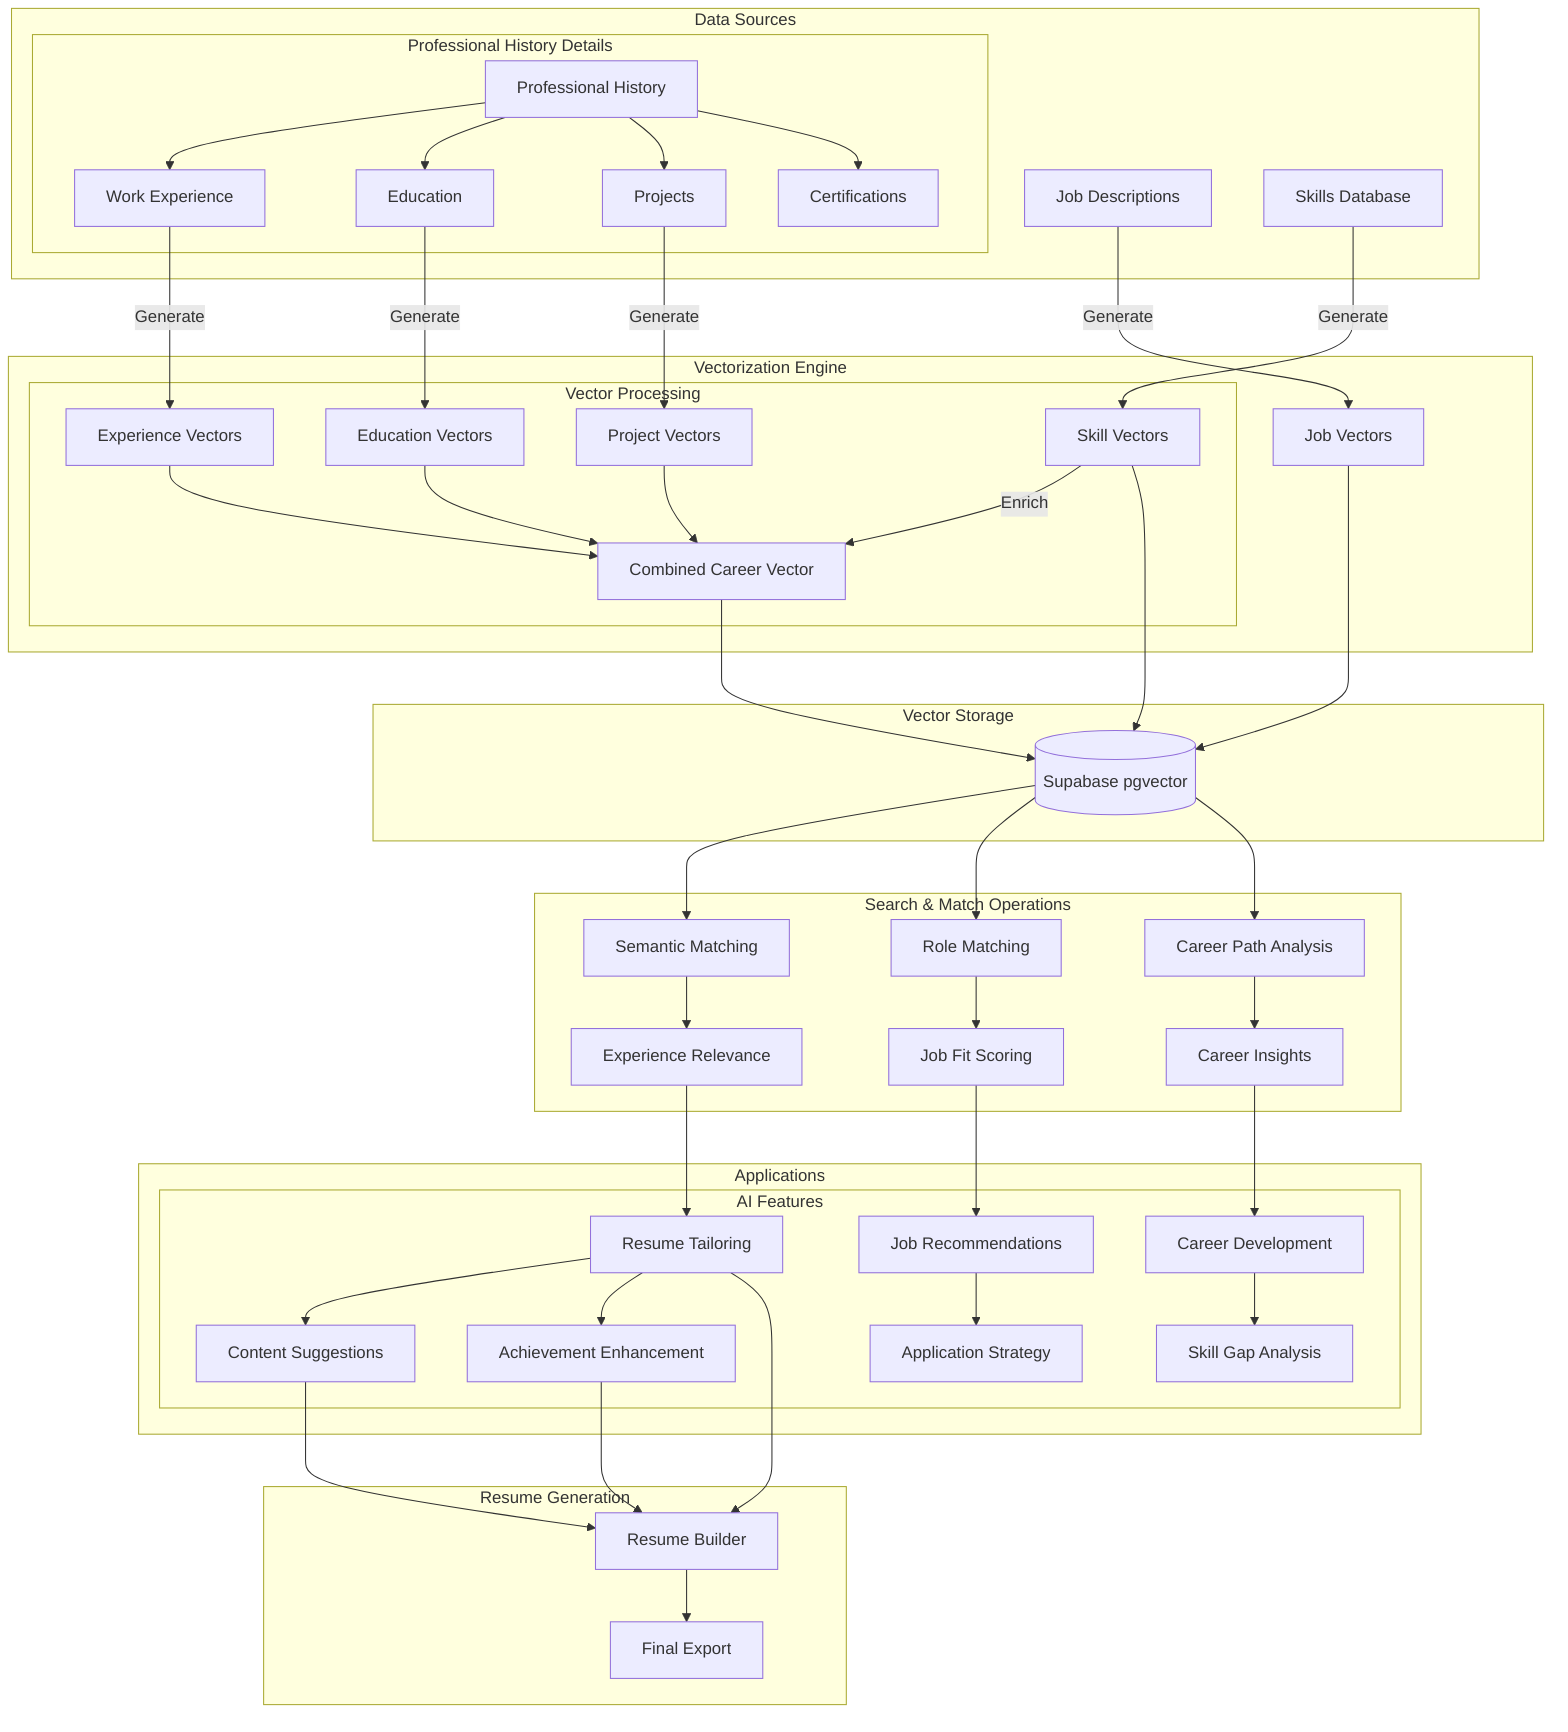 flowchart TB
    subgraph Data Sources
        PH[Professional History]
        JD[Job Descriptions]
        S[Skills Database]
        
        subgraph Professional History Details
            PH --> WE[Work Experience]
            PH --> ED[Education]
            PH --> PR[Projects]
            PH --> CE[Certifications]
        end
    end

    subgraph Vectorization Engine
        WE --> |Generate| WEV[Experience Vectors]
        ED --> |Generate| EDV[Education Vectors]
        PR --> |Generate| PRV[Project Vectors]
        S --> |Generate| SV[Skill Vectors]
        JD --> |Generate| JDV[Job Vectors]
        
        subgraph Vector Processing
            WEV & EDV & PRV --> CCV[Combined Career Vector]
            SV --> |Enrich| CCV
        end
    end

    subgraph Vector Storage
        VDB[(Supabase pgvector)]
        CCV --> VDB
        JDV --> VDB
        SV --> VDB
    end

    subgraph Search & Match Operations
        VDB --> SM[Semantic Matching]
        VDB --> RM[Role Matching]
        VDB --> CM[Career Path Analysis]
        
        SM --> R1[Experience Relevance]
        RM --> R2[Job Fit Scoring]
        CM --> R3[Career Insights]
    end

    subgraph Applications
        R1 --> A1[Resume Tailoring]
        R2 --> A2[Job Recommendations]
        R3 --> A3[Career Development]
        
        subgraph AI Features
            A1 --> F1[Content Suggestions]
            A1 --> F2[Achievement Enhancement]
            A2 --> F3[Application Strategy]
            A3 --> F4[Skill Gap Analysis]
        end
    end

    subgraph Resume Generation
        A1 --> RG[Resume Builder]
        F1 --> RG
        F2 --> RG
        RG --> FE[Final Export]
    end